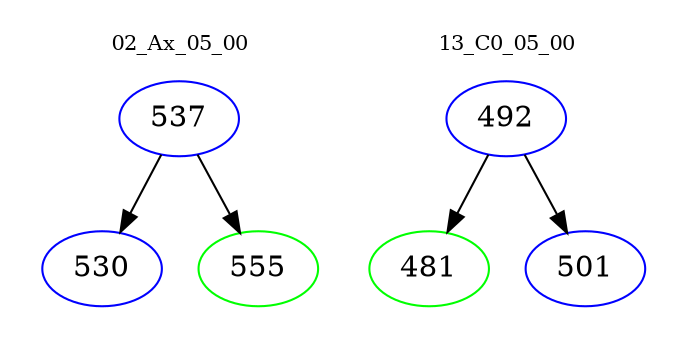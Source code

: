 digraph{
subgraph cluster_0 {
color = white
label = "02_Ax_05_00";
fontsize=10;
T0_537 [label="537", color="blue"]
T0_537 -> T0_530 [color="black"]
T0_530 [label="530", color="blue"]
T0_537 -> T0_555 [color="black"]
T0_555 [label="555", color="green"]
}
subgraph cluster_1 {
color = white
label = "13_C0_05_00";
fontsize=10;
T1_492 [label="492", color="blue"]
T1_492 -> T1_481 [color="black"]
T1_481 [label="481", color="green"]
T1_492 -> T1_501 [color="black"]
T1_501 [label="501", color="blue"]
}
}
